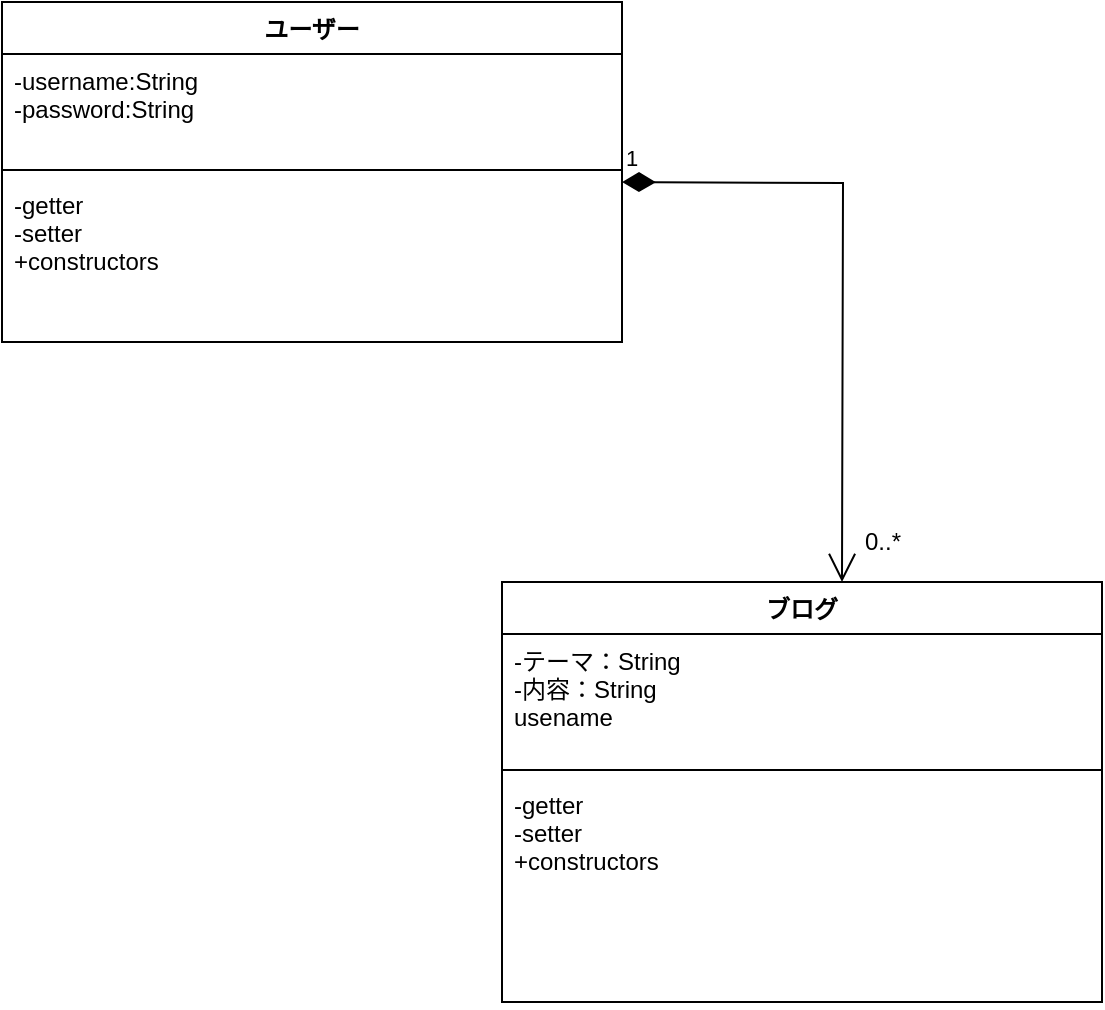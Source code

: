 <mxfile>
    <diagram id="VovNZANVm-1VAZdgPbZi" name="ページ1">
        <mxGraphModel dx="772" dy="663" grid="1" gridSize="10" guides="1" tooltips="1" connect="1" arrows="1" fold="1" page="1" pageScale="1" pageWidth="827" pageHeight="1169" math="0" shadow="0">
            <root>
                <mxCell id="0"/>
                <mxCell id="1" parent="0"/>
                <mxCell id="D-FD7UeIrjnWj8UT3YPv-5" value="ユーザー" style="swimlane;fontStyle=1;align=center;verticalAlign=top;childLayout=stackLayout;horizontal=1;startSize=26;horizontalStack=0;resizeParent=1;resizeParentMax=0;resizeLast=0;collapsible=1;marginBottom=0;fillColor=none;" parent="1" vertex="1">
                    <mxGeometry x="50" y="40" width="310" height="170" as="geometry">
                        <mxRectangle x="60" y="30" width="90" height="30" as="alternateBounds"/>
                    </mxGeometry>
                </mxCell>
                <mxCell id="D-FD7UeIrjnWj8UT3YPv-6" value="-username:String&#10;-password:String&#10;" style="text;strokeColor=none;fillColor=none;align=left;verticalAlign=top;spacingLeft=4;spacingRight=4;overflow=hidden;rotatable=0;points=[[0,0.5],[1,0.5]];portConstraint=eastwest;" parent="D-FD7UeIrjnWj8UT3YPv-5" vertex="1">
                    <mxGeometry y="26" width="310" height="54" as="geometry"/>
                </mxCell>
                <mxCell id="D-FD7UeIrjnWj8UT3YPv-7" value="" style="line;strokeWidth=1;fillColor=none;align=left;verticalAlign=middle;spacingTop=-1;spacingLeft=3;spacingRight=3;rotatable=0;labelPosition=right;points=[];portConstraint=eastwest;" parent="D-FD7UeIrjnWj8UT3YPv-5" vertex="1">
                    <mxGeometry y="80" width="310" height="8" as="geometry"/>
                </mxCell>
                <mxCell id="D-FD7UeIrjnWj8UT3YPv-8" value="-getter&#10;-setter&#10;+constructors" style="text;strokeColor=none;fillColor=none;align=left;verticalAlign=top;spacingLeft=4;spacingRight=4;overflow=hidden;rotatable=0;points=[[0,0.5],[1,0.5]];portConstraint=eastwest;" parent="D-FD7UeIrjnWj8UT3YPv-5" vertex="1">
                    <mxGeometry y="88" width="310" height="82" as="geometry"/>
                </mxCell>
                <mxCell id="D-FD7UeIrjnWj8UT3YPv-19" value="1" style="endArrow=open;html=1;endSize=12;startArrow=diamondThin;startSize=14;startFill=1;edgeStyle=orthogonalEdgeStyle;align=left;verticalAlign=bottom;rounded=0;" parent="1" edge="1">
                    <mxGeometry x="-1" y="3" relative="1" as="geometry">
                        <mxPoint x="360" y="130" as="sourcePoint"/>
                        <mxPoint x="470" y="330" as="targetPoint"/>
                    </mxGeometry>
                </mxCell>
                <mxCell id="D-FD7UeIrjnWj8UT3YPv-20" value="0..*" style="text;html=1;align=center;verticalAlign=middle;resizable=0;points=[];autosize=1;strokeColor=none;fillColor=none;" parent="1" vertex="1">
                    <mxGeometry x="470" y="295" width="40" height="30" as="geometry"/>
                </mxCell>
                <mxCell id="D-FD7UeIrjnWj8UT3YPv-21" value="ブログ" style="swimlane;fontStyle=1;align=center;verticalAlign=top;childLayout=stackLayout;horizontal=1;startSize=26;horizontalStack=0;resizeParent=1;resizeParentMax=0;resizeLast=0;collapsible=1;marginBottom=0;fillColor=none;" parent="1" vertex="1">
                    <mxGeometry x="300" y="330" width="300" height="210" as="geometry"/>
                </mxCell>
                <mxCell id="D-FD7UeIrjnWj8UT3YPv-22" value="-テーマ：String&#10;-内容：String&#10;usename" style="text;strokeColor=none;fillColor=none;align=left;verticalAlign=top;spacingLeft=4;spacingRight=4;overflow=hidden;rotatable=0;points=[[0,0.5],[1,0.5]];portConstraint=eastwest;" parent="D-FD7UeIrjnWj8UT3YPv-21" vertex="1">
                    <mxGeometry y="26" width="300" height="64" as="geometry"/>
                </mxCell>
                <mxCell id="D-FD7UeIrjnWj8UT3YPv-23" value="" style="line;strokeWidth=1;fillColor=none;align=left;verticalAlign=middle;spacingTop=-1;spacingLeft=3;spacingRight=3;rotatable=0;labelPosition=right;points=[];portConstraint=eastwest;" parent="D-FD7UeIrjnWj8UT3YPv-21" vertex="1">
                    <mxGeometry y="90" width="300" height="8" as="geometry"/>
                </mxCell>
                <mxCell id="D-FD7UeIrjnWj8UT3YPv-24" value="-getter&#10;-setter&#10;+constructors" style="text;strokeColor=none;fillColor=none;align=left;verticalAlign=top;spacingLeft=4;spacingRight=4;overflow=hidden;rotatable=0;points=[[0,0.5],[1,0.5]];portConstraint=eastwest;" parent="D-FD7UeIrjnWj8UT3YPv-21" vertex="1">
                    <mxGeometry y="98" width="300" height="112" as="geometry"/>
                </mxCell>
            </root>
        </mxGraphModel>
    </diagram>
</mxfile>